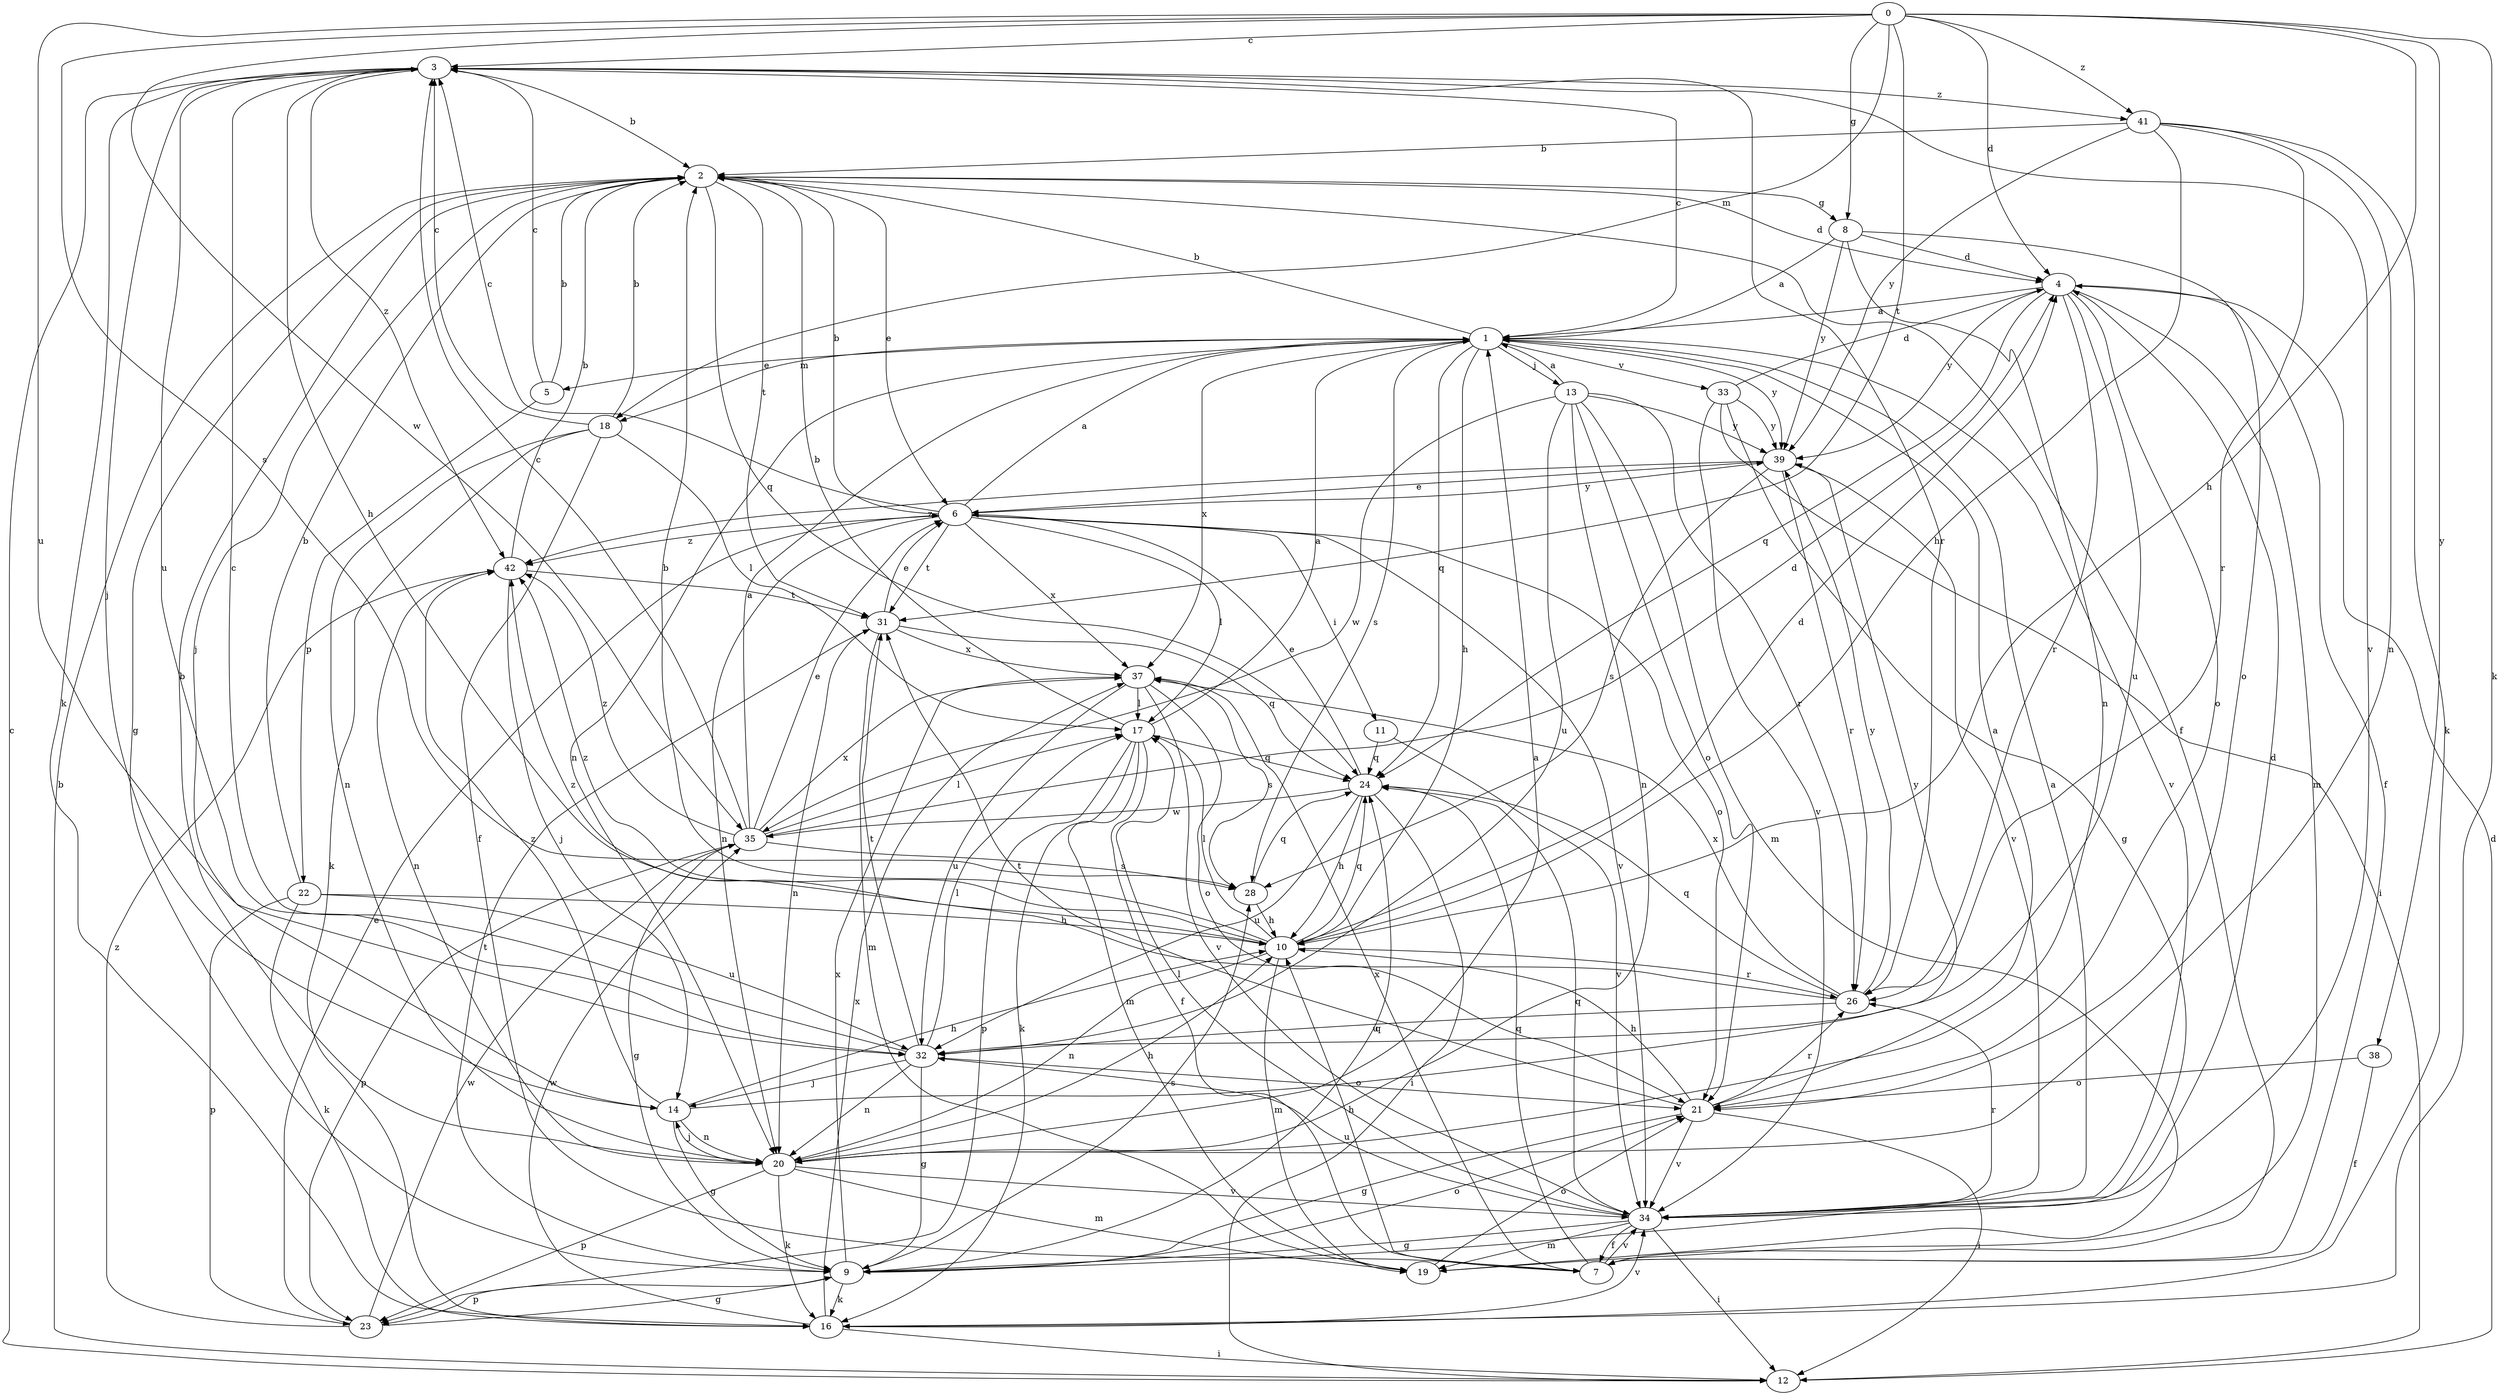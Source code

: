 strict digraph  {
0;
1;
2;
3;
4;
5;
6;
7;
8;
9;
10;
11;
12;
13;
14;
16;
17;
18;
19;
20;
21;
22;
23;
24;
26;
28;
31;
32;
33;
34;
35;
37;
38;
39;
41;
42;
0 -> 3  [label=c];
0 -> 4  [label=d];
0 -> 8  [label=g];
0 -> 10  [label=h];
0 -> 16  [label=k];
0 -> 18  [label=m];
0 -> 28  [label=s];
0 -> 31  [label=t];
0 -> 32  [label=u];
0 -> 35  [label=w];
0 -> 38  [label=y];
0 -> 41  [label=z];
1 -> 2  [label=b];
1 -> 3  [label=c];
1 -> 5  [label=e];
1 -> 10  [label=h];
1 -> 13  [label=j];
1 -> 18  [label=m];
1 -> 20  [label=n];
1 -> 24  [label=q];
1 -> 28  [label=s];
1 -> 33  [label=v];
1 -> 34  [label=v];
1 -> 37  [label=x];
1 -> 39  [label=y];
2 -> 4  [label=d];
2 -> 6  [label=e];
2 -> 7  [label=f];
2 -> 8  [label=g];
2 -> 9  [label=g];
2 -> 14  [label=j];
2 -> 24  [label=q];
2 -> 31  [label=t];
3 -> 2  [label=b];
3 -> 10  [label=h];
3 -> 14  [label=j];
3 -> 16  [label=k];
3 -> 26  [label=r];
3 -> 32  [label=u];
3 -> 34  [label=v];
3 -> 41  [label=z];
3 -> 42  [label=z];
4 -> 1  [label=a];
4 -> 7  [label=f];
4 -> 19  [label=m];
4 -> 21  [label=o];
4 -> 24  [label=q];
4 -> 26  [label=r];
4 -> 32  [label=u];
4 -> 39  [label=y];
5 -> 2  [label=b];
5 -> 3  [label=c];
5 -> 22  [label=p];
6 -> 1  [label=a];
6 -> 2  [label=b];
6 -> 3  [label=c];
6 -> 11  [label=i];
6 -> 17  [label=l];
6 -> 20  [label=n];
6 -> 21  [label=o];
6 -> 31  [label=t];
6 -> 34  [label=v];
6 -> 37  [label=x];
6 -> 39  [label=y];
6 -> 42  [label=z];
7 -> 10  [label=h];
7 -> 24  [label=q];
7 -> 34  [label=v];
7 -> 37  [label=x];
8 -> 1  [label=a];
8 -> 4  [label=d];
8 -> 20  [label=n];
8 -> 21  [label=o];
8 -> 39  [label=y];
9 -> 16  [label=k];
9 -> 21  [label=o];
9 -> 23  [label=p];
9 -> 24  [label=q];
9 -> 28  [label=s];
9 -> 31  [label=t];
9 -> 37  [label=x];
10 -> 2  [label=b];
10 -> 4  [label=d];
10 -> 17  [label=l];
10 -> 19  [label=m];
10 -> 20  [label=n];
10 -> 24  [label=q];
10 -> 26  [label=r];
10 -> 42  [label=z];
11 -> 24  [label=q];
11 -> 34  [label=v];
12 -> 2  [label=b];
12 -> 3  [label=c];
12 -> 4  [label=d];
13 -> 1  [label=a];
13 -> 19  [label=m];
13 -> 20  [label=n];
13 -> 21  [label=o];
13 -> 26  [label=r];
13 -> 32  [label=u];
13 -> 35  [label=w];
13 -> 39  [label=y];
14 -> 9  [label=g];
14 -> 10  [label=h];
14 -> 20  [label=n];
14 -> 39  [label=y];
14 -> 42  [label=z];
16 -> 12  [label=i];
16 -> 34  [label=v];
16 -> 35  [label=w];
16 -> 37  [label=x];
17 -> 1  [label=a];
17 -> 2  [label=b];
17 -> 7  [label=f];
17 -> 16  [label=k];
17 -> 19  [label=m];
17 -> 23  [label=p];
17 -> 24  [label=q];
18 -> 2  [label=b];
18 -> 3  [label=c];
18 -> 7  [label=f];
18 -> 16  [label=k];
18 -> 17  [label=l];
18 -> 20  [label=n];
19 -> 21  [label=o];
20 -> 1  [label=a];
20 -> 2  [label=b];
20 -> 10  [label=h];
20 -> 14  [label=j];
20 -> 16  [label=k];
20 -> 19  [label=m];
20 -> 23  [label=p];
20 -> 34  [label=v];
21 -> 1  [label=a];
21 -> 9  [label=g];
21 -> 10  [label=h];
21 -> 12  [label=i];
21 -> 26  [label=r];
21 -> 31  [label=t];
21 -> 34  [label=v];
22 -> 2  [label=b];
22 -> 10  [label=h];
22 -> 16  [label=k];
22 -> 23  [label=p];
22 -> 32  [label=u];
23 -> 6  [label=e];
23 -> 9  [label=g];
23 -> 35  [label=w];
23 -> 42  [label=z];
24 -> 6  [label=e];
24 -> 10  [label=h];
24 -> 12  [label=i];
24 -> 32  [label=u];
24 -> 35  [label=w];
26 -> 24  [label=q];
26 -> 32  [label=u];
26 -> 37  [label=x];
26 -> 39  [label=y];
26 -> 42  [label=z];
28 -> 10  [label=h];
28 -> 24  [label=q];
31 -> 6  [label=e];
31 -> 19  [label=m];
31 -> 20  [label=n];
31 -> 24  [label=q];
31 -> 37  [label=x];
32 -> 3  [label=c];
32 -> 9  [label=g];
32 -> 14  [label=j];
32 -> 17  [label=l];
32 -> 20  [label=n];
32 -> 21  [label=o];
32 -> 31  [label=t];
33 -> 4  [label=d];
33 -> 9  [label=g];
33 -> 12  [label=i];
33 -> 34  [label=v];
33 -> 39  [label=y];
34 -> 1  [label=a];
34 -> 4  [label=d];
34 -> 7  [label=f];
34 -> 9  [label=g];
34 -> 12  [label=i];
34 -> 17  [label=l];
34 -> 19  [label=m];
34 -> 24  [label=q];
34 -> 26  [label=r];
34 -> 32  [label=u];
35 -> 1  [label=a];
35 -> 3  [label=c];
35 -> 4  [label=d];
35 -> 6  [label=e];
35 -> 9  [label=g];
35 -> 17  [label=l];
35 -> 23  [label=p];
35 -> 28  [label=s];
35 -> 37  [label=x];
35 -> 42  [label=z];
37 -> 17  [label=l];
37 -> 21  [label=o];
37 -> 28  [label=s];
37 -> 32  [label=u];
37 -> 34  [label=v];
38 -> 7  [label=f];
38 -> 21  [label=o];
39 -> 6  [label=e];
39 -> 26  [label=r];
39 -> 28  [label=s];
39 -> 34  [label=v];
39 -> 42  [label=z];
41 -> 2  [label=b];
41 -> 10  [label=h];
41 -> 16  [label=k];
41 -> 20  [label=n];
41 -> 26  [label=r];
41 -> 39  [label=y];
42 -> 2  [label=b];
42 -> 14  [label=j];
42 -> 20  [label=n];
42 -> 31  [label=t];
}
